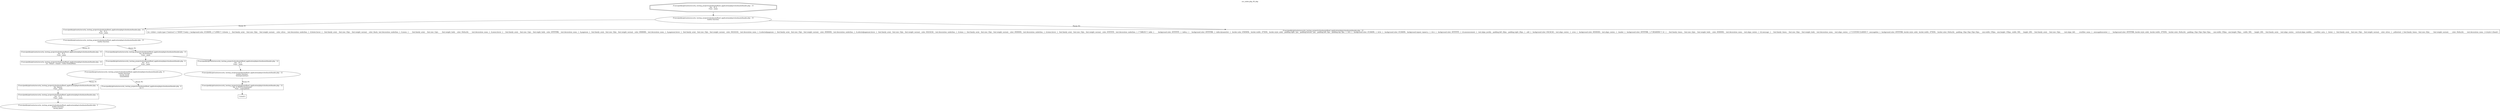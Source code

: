 digraph cfg {
  label="xss_index.php_44_dep";
  labelloc=t;
  n1 [shape=doubleoctagon, label="/Users/peddy/git/unitn/security_testing_project/schoolmate/fixed_application/php/schoolmate/header.php : 15\nVar: _t0_4\nFunc: _main\n"];
  n2 [shape=ellipse, label="/Users/peddy/git/unitn/security_testing_project/schoolmate/fixed_application/php/schoolmate/header.php : 15\nbuiltin function:\n.\n"];
  n3 [shape=box, label="/Users/peddy/git/unitn/security_testing_project/schoolmate/fixed_application/php/schoolmate/header.php : 15\nVar: _t0_4\nFunc: _main\n"];
  n4 [shape=ellipse, label="/Users/peddy/git/unitn/security_testing_project/schoolmate/fixed_application/php/schoolmate/header.php : 15\nbuiltin function:\n.\n"];
  n5 [shape=box, label="/Users/peddy/git/unitn/security_testing_project/schoolmate/fixed_application/php/schoolmate/header.php : 15\nVar: _t0_4\nFunc: _main\n"];
  n6 [shape=box, label="/Users/peddy/git/unitn/security_testing_project/schoolmate/fixed_application/php/schoolmate/header.php : 15\nLit: <html> <head> <title>SchoolMate - \n"];
  n7 [shape=box, label="/Users/peddy/git/unitn/security_testing_project/schoolmate/fixed_application/php/schoolmate/header.php : 15\nVar: $schoolname\nFunc: _main\n"];
  n8 [shape=box, label="/Users/peddy/git/unitn/security_testing_project/schoolmate/fixed_application/php/schoolmate/header.php : 6\nVar: _t0_4\nFunc: _main\n"];
  n9 [shape=ellipse, label="/Users/peddy/git/unitn/security_testing_project/schoolmate/fixed_application/php/schoolmate/header.php : 6\nbuiltin function:\nmysql_result\n(unmodeled)\n"];
  n10 [shape=box, label="/Users/peddy/git/unitn/security_testing_project/schoolmate/fixed_application/php/schoolmate/header.php : 6\nVar: $query\nFunc: _main\n"];
  n11 [shape=box, label="/Users/peddy/git/unitn/security_testing_project/schoolmate/fixed_application/php/schoolmate/header.php : 3\nVar: _t1_4\nFunc: _main\n"];
  n12 [shape=ellipse, label="/Users/peddy/git/unitn/security_testing_project/schoolmate/fixed_application/php/schoolmate/header.php : 3\nbuiltin function:\nmysql_query\n"];
  n13 [shape=box, label="/Users/peddy/git/unitn/security_testing_project/schoolmate/fixed_application/php/schoolmate/header.php : 6\nLit: 0\n"];
  n14 [shape=box, label="/Users/peddy/git/unitn/security_testing_project/schoolmate/fixed_application/php/schoolmate/header.php : 12\nVar: _t0_4\nFunc: _main\n"];
  n15 [shape=ellipse, label="/Users/peddy/git/unitn/security_testing_project/schoolmate/fixed_application/php/schoolmate/header.php : 12\nbuiltin function:\nhtmlspecialchars\n"];
  n16 [shape=box, label="/Users/peddy/git/unitn/security_testing_project/schoolmate/fixed_application/php/schoolmate/header.php : 12\nVar: $_POST[schoolname]\nFunc: _superglobals\n"];
  n17 [shape=box, label="<uninit>"];
  n18 [shape=box, label="/Users/peddy/git/unitn/security_testing_project/schoolmate/fixed_application/php/schoolmate/header.php : 15\nLit: </title> <style type=\\\"text/css\\\"> /* BODY */ body {  background-color: #336699; } /* LINKS */  A.footer  {    font-family: arial;    font-size: 10pt;    font-weight: normal;    color: silver;    text-decoration: underline;  }  A.footer:hover  {    font-family: arial;    font-size: 10pt;    font-weight: normal;    color: black;	text-decoration: underline;  }  A.menu  {	font-family: arial;	font-size: 12pt;	font-weight: bold;	color: #e6ca3d;	text-decoration: none;  }  A.menu:hover  {	font-family: arial;    font-size: 12pt;    font-wight: bold;	color: #FFFFBB;    text-decoration: none;  }  A.pagenum  {   font-family: arial;   font-size: 10pt;   font-weight: normal;   color: #808080;   text-decoration: none;  }  A.pagenum:hover  {   font-family: arial;   font-size: 10pt;   font-weight: normal;   color: #ACACAC;   text-decoration: none;  }  A.selectedpagenum  {   font-family: arial;   font-size: 10pt;   font-weight: normal;   color: #000000;   text-decoration: underline;  }  A.selectedpagenum:hover  {   font-family: arial;   font-size: 10pt;   font-weight: normal;   color: #ACACAC;   text-decoration: underline;  }  A.items  {   font-family: arial;   font-size: 10pt;   font-weight: normal;   color: #000000;   text-decoration: underline;  }  A.items:hover  {   font-family: arial;   font-size: 10pt;   font-weight: normal;   color: #5F5F5F;   text-decoration: underline;  }  /* TABLES */  table  {	background-color: #FFFFFF;  }  table.y  {	background-color: #FFFFBB;  }  table.dynamiclist  {   border-color: #585858;   border-width: .075EM;   border-style: solid;   padding-right: 1px;   padding-bottom: 1px;   padding-left: 0px;   padding-top: 0px;  }  td.b  {   background-color: #336699;  }  td.bv  {   background-color: #336699;   background-repeat: repeat-y;  }  td.w  {   background-color: #FFFFFF;  }  td.announcement  {   text-align: justify;   padding-left: 20px;   padding-right: 20px;  }  .odd  {   background-color: #ACACAC;   text-align: center;  }  .even  {   background-color: #E0E0E0;   text-align: center;  }  .header  {   background-color: #FFFFBB;  } /* HEADERS */  h1  {   	font-family: times;    font-size: 22pt;    font-weight: bold;    color: #000000;    text-decoration: none;    text-align: center;  }  h2.message  {	font-family: times;    font-size: 16pt;    font-weight: bold;    text-decoration: none;    text-align: center;  } /* CUSTOM CLASSES */  .messagebox  {	background-color: #FFFFBB;	border-style: solid;	border-width: .075EM;	border-color: #e6ca3d;	padding: 10px 10px 10px 10px;	min-width: 150px;	min-height: 150px;	width: 300;	height: 200;	font-family: arial;	font-size: 10pt;	text-align: left;	overflow: none;  }  .messageboxcenter  {	background-color: #FFFFBB;	border-style: solid;	border-width: .075EM;	border-color: #e6ca3d;	padding: 10px 10px 10px 10px;	min-width: 150px;	min-height: 50px;	width: 300;	height: 200;	font-family: arial;	text-align: center;	vertical-align: middle;	overflow: auto;  }  .footer  {    font-family: arial;    font-size: 10pt;    font-weight: normal;    color: silver;  }  .yellowtext  {	font-family: times;	font-size: 25pt;	font-weight: normal;	color: #e6ca3d;	text-decoration: none;  }</style></head> \n"];
  n1 -> n2;
  n3 -> n4;
  n5 -> n6;
  n4 -> n5[label="Param #1"];
  n4 -> n7[label="Param #2"];
  n8 -> n9;
  n11 -> n12;
  n10 -> n11;
  n9 -> n10[label="Param #1"];
  n9 -> n13[label="Param #2"];
  n7 -> n8;
  n7 -> n14;
  n14 -> n15;
  n16 -> n17;
  n15 -> n16[label="Param #1"];
  n2 -> n3[label="Param #1"];
  n2 -> n18[label="Param #2"];
}
